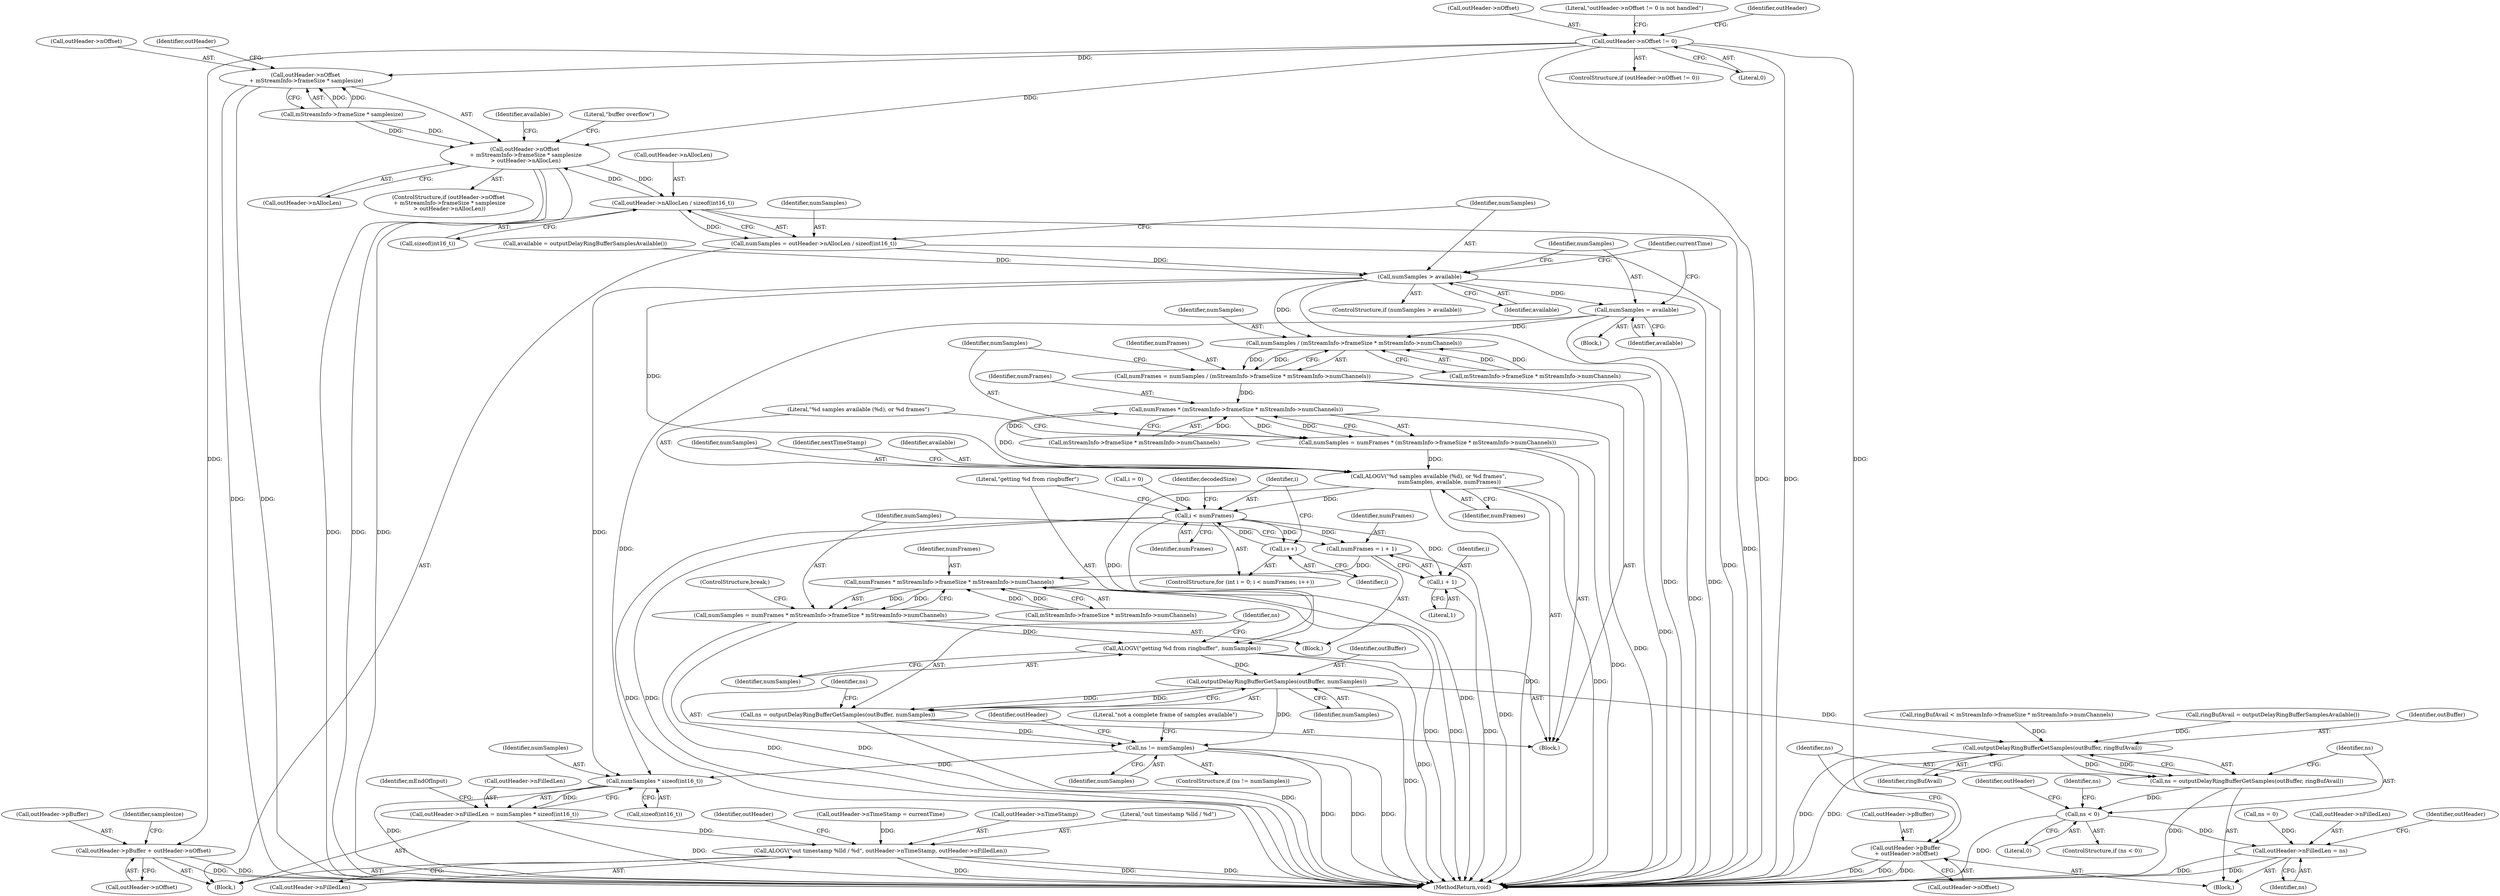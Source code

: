 digraph "0_Android_8e438e153f661e9df8db0ac41d587e940352df06@pointer" {
"1001029" [label="(Call,outHeader->nOffset != 0)"];
"1001046" [label="(Call,outHeader->pBuffer + outHeader->nOffset)"];
"1001063" [label="(Call,outHeader->nOffset\n + mStreamInfo->frameSize * samplesize\n > outHeader->nAllocLen)"];
"1001095" [label="(Call,outHeader->nAllocLen / sizeof(int16_t))"];
"1001093" [label="(Call,numSamples = outHeader->nAllocLen / sizeof(int16_t))"];
"1001102" [label="(Call,numSamples > available)"];
"1001106" [label="(Call,numSamples = available)"];
"1001119" [label="(Call,numSamples / (mStreamInfo->frameSize * mStreamInfo->numChannels))"];
"1001117" [label="(Call,numFrames = numSamples / (mStreamInfo->frameSize * mStreamInfo->numChannels))"];
"1001130" [label="(Call,numFrames * (mStreamInfo->frameSize * mStreamInfo->numChannels))"];
"1001128" [label="(Call,numSamples = numFrames * (mStreamInfo->frameSize * mStreamInfo->numChannels))"];
"1001139" [label="(Call,ALOGV(\"%d samples available (%d), or %d frames\",\n                        numSamples, available, numFrames))"];
"1001165" [label="(Call,i < numFrames)"];
"1001168" [label="(Call,i++)"];
"1001235" [label="(Call,numFrames = i + 1)"];
"1001242" [label="(Call,numFrames * mStreamInfo->frameSize * mStreamInfo->numChannels)"];
"1001240" [label="(Call,numSamples = numFrames * mStreamInfo->frameSize * mStreamInfo->numChannels)"];
"1001252" [label="(Call,ALOGV(\"getting %d from ringbuffer\", numSamples))"];
"1001258" [label="(Call,outputDelayRingBufferGetSamples(outBuffer, numSamples))"];
"1001256" [label="(Call,ns = outputDelayRingBufferGetSamples(outBuffer, numSamples))"];
"1001262" [label="(Call,ns != numSamples)"];
"1001281" [label="(Call,numSamples * sizeof(int16_t))"];
"1001277" [label="(Call,outHeader->nFilledLen = numSamples * sizeof(int16_t))"];
"1001327" [label="(Call,ALOGV(\"out timestamp %lld / %d\", outHeader->nTimeStamp, outHeader->nFilledLen))"];
"1001389" [label="(Call,outputDelayRingBufferGetSamples(outBuffer, ringBufAvail))"];
"1001387" [label="(Call,ns = outputDelayRingBufferGetSamples(outBuffer, ringBufAvail))"];
"1001393" [label="(Call,ns < 0)"];
"1001400" [label="(Call,outHeader->nFilledLen = ns)"];
"1001237" [label="(Call,i + 1)"];
"1001064" [label="(Call,outHeader->nOffset\n + mStreamInfo->frameSize * samplesize)"];
"1001379" [label="(Call,outHeader->pBuffer\n + outHeader->nOffset)"];
"1001252" [label="(Call,ALOGV(\"getting %d from ringbuffer\", numSamples))"];
"1001281" [label="(Call,numSamples * sizeof(int16_t))"];
"1001142" [label="(Identifier,available)"];
"1001259" [label="(Identifier,outBuffer)"];
"1001279" [label="(Identifier,outHeader)"];
"1001393" [label="(Call,ns < 0)"];
"1001236" [label="(Identifier,numFrames)"];
"1001068" [label="(Call,mStreamInfo->frameSize * samplesize)"];
"1001089" [label="(Call,available = outputDelayRingBufferSamplesAvailable())"];
"1001310" [label="(Call,outHeader->nTimeStamp = currentTime)"];
"1001162" [label="(Call,i = 0)"];
"1001094" [label="(Identifier,numSamples)"];
"1001130" [label="(Call,numFrames * (mStreamInfo->frameSize * mStreamInfo->numChannels))"];
"1001344" [label="(Call,ringBufAvail = outputDelayRingBufferSamplesAvailable())"];
"1001238" [label="(Identifier,i)"];
"1001243" [label="(Identifier,numFrames)"];
"1001090" [label="(Identifier,available)"];
"1001050" [label="(Call,outHeader->nOffset)"];
"1001108" [label="(Identifier,available)"];
"1001254" [label="(Identifier,numSamples)"];
"1001402" [label="(Identifier,outHeader)"];
"1001103" [label="(Identifier,numSamples)"];
"1001111" [label="(Identifier,currentTime)"];
"1001397" [label="(Call,ns = 0)"];
"1001115" [label="(Block,)"];
"1001329" [label="(Call,outHeader->nTimeStamp)"];
"1001401" [label="(Call,outHeader->nFilledLen)"];
"1001099" [label="(Call,sizeof(int16_t))"];
"1001028" [label="(ControlStructure,if (outHeader->nOffset != 0))"];
"1001167" [label="(Identifier,numFrames)"];
"1001267" [label="(Literal,\"not a complete frame of samples available\")"];
"1001332" [label="(Call,outHeader->nFilledLen)"];
"1001263" [label="(Identifier,ns)"];
"1001239" [label="(Literal,1)"];
"1001407" [label="(Identifier,outHeader)"];
"1001251" [label="(ControlStructure,break;)"];
"1001141" [label="(Identifier,numSamples)"];
"1001143" [label="(Identifier,numFrames)"];
"1001168" [label="(Call,i++)"];
"1001383" [label="(Call,outHeader->nOffset)"];
"1001282" [label="(Identifier,numSamples)"];
"1001388" [label="(Identifier,ns)"];
"1001101" [label="(ControlStructure,if (numSamples > available))"];
"1001104" [label="(Identifier,available)"];
"1001261" [label="(ControlStructure,if (ns != numSamples))"];
"1001287" [label="(Identifier,mEndOfInput)"];
"1001364" [label="(Block,)"];
"1001093" [label="(Call,numSamples = outHeader->nAllocLen / sizeof(int16_t))"];
"1001400" [label="(Call,outHeader->nFilledLen = ns)"];
"1001394" [label="(Identifier,ns)"];
"1001262" [label="(Call,ns != numSamples)"];
"1001391" [label="(Identifier,ringBufAvail)"];
"1001283" [label="(Call,sizeof(int16_t))"];
"1001328" [label="(Literal,\"out timestamp %lld / %d\")"];
"1001264" [label="(Identifier,numSamples)"];
"1001336" [label="(Identifier,outHeader)"];
"1001437" [label="(MethodReturn,void)"];
"1001046" [label="(Call,outHeader->pBuffer + outHeader->nOffset)"];
"1001160" [label="(ControlStructure,for (int i = 0; i < numFrames; i++))"];
"1001379" [label="(Call,outHeader->pBuffer\n + outHeader->nOffset)"];
"1001055" [label="(Identifier,samplesize)"];
"1001389" [label="(Call,outputDelayRingBufferGetSamples(outBuffer, ringBufAvail))"];
"1001065" [label="(Call,outHeader->nOffset)"];
"1001033" [label="(Literal,0)"];
"1001078" [label="(Literal,\"buffer overflow\")"];
"1001030" [label="(Call,outHeader->nOffset)"];
"1001047" [label="(Call,outHeader->pBuffer)"];
"1001380" [label="(Call,outHeader->pBuffer)"];
"1001327" [label="(Call,ALOGV(\"out timestamp %lld / %d\", outHeader->nTimeStamp, outHeader->nFilledLen))"];
"1001120" [label="(Identifier,numSamples)"];
"1001166" [label="(Identifier,i)"];
"1001128" [label="(Call,numSamples = numFrames * (mStreamInfo->frameSize * mStreamInfo->numChannels))"];
"1001095" [label="(Call,outHeader->nAllocLen / sizeof(int16_t))"];
"1001253" [label="(Literal,\"getting %d from ringbuffer\")"];
"1001073" [label="(Call,outHeader->nAllocLen)"];
"1001102" [label="(Call,numSamples > available)"];
"1001256" [label="(Call,ns = outputDelayRingBufferGetSamples(outBuffer, numSamples))"];
"1001062" [label="(ControlStructure,if (outHeader->nOffset\n + mStreamInfo->frameSize * samplesize\n > outHeader->nAllocLen))"];
"1001064" [label="(Call,outHeader->nOffset\n + mStreamInfo->frameSize * samplesize)"];
"1001029" [label="(Call,outHeader->nOffset != 0)"];
"1001063" [label="(Call,outHeader->nOffset\n + mStreamInfo->frameSize * samplesize\n > outHeader->nAllocLen)"];
"1001277" [label="(Call,outHeader->nFilledLen = numSamples * sizeof(int16_t))"];
"1001390" [label="(Identifier,outBuffer)"];
"1001106" [label="(Call,numSamples = available)"];
"1001260" [label="(Identifier,numSamples)"];
"1001139" [label="(Call,ALOGV(\"%d samples available (%d), or %d frames\",\n                        numSamples, available, numFrames))"];
"1001132" [label="(Call,mStreamInfo->frameSize * mStreamInfo->numChannels)"];
"1001235" [label="(Call,numFrames = i + 1)"];
"1001165" [label="(Call,i < numFrames)"];
"1001241" [label="(Identifier,numSamples)"];
"1001404" [label="(Identifier,ns)"];
"1001242" [label="(Call,numFrames * mStreamInfo->frameSize * mStreamInfo->numChannels)"];
"1001036" [label="(Literal,\"outHeader->nOffset != 0 is not handled\")"];
"1001131" [label="(Identifier,numFrames)"];
"1001257" [label="(Identifier,ns)"];
"1001074" [label="(Identifier,outHeader)"];
"1001398" [label="(Identifier,ns)"];
"1001278" [label="(Call,outHeader->nFilledLen)"];
"1001105" [label="(Block,)"];
"1001096" [label="(Call,outHeader->nAllocLen)"];
"1001117" [label="(Call,numFrames = numSamples / (mStreamInfo->frameSize * mStreamInfo->numChannels))"];
"1001258" [label="(Call,outputDelayRingBufferGetSamples(outBuffer, numSamples))"];
"1001392" [label="(ControlStructure,if (ns < 0))"];
"1001173" [label="(Identifier,decodedSize)"];
"1001395" [label="(Literal,0)"];
"1001237" [label="(Call,i + 1)"];
"1001048" [label="(Identifier,outHeader)"];
"1001121" [label="(Call,mStreamInfo->frameSize * mStreamInfo->numChannels)"];
"1001387" [label="(Call,ns = outputDelayRingBufferGetSamples(outBuffer, ringBufAvail))"];
"1001119" [label="(Call,numSamples / (mStreamInfo->frameSize * mStreamInfo->numChannels))"];
"1001118" [label="(Identifier,numFrames)"];
"1001169" [label="(Identifier,i)"];
"1001351" [label="(Call,ringBufAvail < mStreamInfo->frameSize * mStreamInfo->numChannels)"];
"1001129" [label="(Identifier,numSamples)"];
"1001207" [label="(Block,)"];
"1001016" [label="(Block,)"];
"1001146" [label="(Identifier,nextTimeStamp)"];
"1001140" [label="(Literal,\"%d samples available (%d), or %d frames\")"];
"1001240" [label="(Call,numSamples = numFrames * mStreamInfo->frameSize * mStreamInfo->numChannels)"];
"1001107" [label="(Identifier,numSamples)"];
"1001244" [label="(Call,mStreamInfo->frameSize * mStreamInfo->numChannels)"];
"1001029" -> "1001028"  [label="AST: "];
"1001029" -> "1001033"  [label="CFG: "];
"1001030" -> "1001029"  [label="AST: "];
"1001033" -> "1001029"  [label="AST: "];
"1001036" -> "1001029"  [label="CFG: "];
"1001048" -> "1001029"  [label="CFG: "];
"1001029" -> "1001437"  [label="DDG: "];
"1001029" -> "1001437"  [label="DDG: "];
"1001029" -> "1001046"  [label="DDG: "];
"1001029" -> "1001063"  [label="DDG: "];
"1001029" -> "1001064"  [label="DDG: "];
"1001029" -> "1001379"  [label="DDG: "];
"1001046" -> "1001016"  [label="AST: "];
"1001046" -> "1001050"  [label="CFG: "];
"1001047" -> "1001046"  [label="AST: "];
"1001050" -> "1001046"  [label="AST: "];
"1001055" -> "1001046"  [label="CFG: "];
"1001046" -> "1001437"  [label="DDG: "];
"1001046" -> "1001437"  [label="DDG: "];
"1001063" -> "1001062"  [label="AST: "];
"1001063" -> "1001073"  [label="CFG: "];
"1001064" -> "1001063"  [label="AST: "];
"1001073" -> "1001063"  [label="AST: "];
"1001078" -> "1001063"  [label="CFG: "];
"1001090" -> "1001063"  [label="CFG: "];
"1001063" -> "1001437"  [label="DDG: "];
"1001063" -> "1001437"  [label="DDG: "];
"1001063" -> "1001437"  [label="DDG: "];
"1001068" -> "1001063"  [label="DDG: "];
"1001068" -> "1001063"  [label="DDG: "];
"1001095" -> "1001063"  [label="DDG: "];
"1001063" -> "1001095"  [label="DDG: "];
"1001095" -> "1001093"  [label="AST: "];
"1001095" -> "1001099"  [label="CFG: "];
"1001096" -> "1001095"  [label="AST: "];
"1001099" -> "1001095"  [label="AST: "];
"1001093" -> "1001095"  [label="CFG: "];
"1001095" -> "1001437"  [label="DDG: "];
"1001095" -> "1001093"  [label="DDG: "];
"1001093" -> "1001016"  [label="AST: "];
"1001094" -> "1001093"  [label="AST: "];
"1001103" -> "1001093"  [label="CFG: "];
"1001093" -> "1001437"  [label="DDG: "];
"1001093" -> "1001102"  [label="DDG: "];
"1001102" -> "1001101"  [label="AST: "];
"1001102" -> "1001104"  [label="CFG: "];
"1001103" -> "1001102"  [label="AST: "];
"1001104" -> "1001102"  [label="AST: "];
"1001107" -> "1001102"  [label="CFG: "];
"1001111" -> "1001102"  [label="CFG: "];
"1001102" -> "1001437"  [label="DDG: "];
"1001102" -> "1001437"  [label="DDG: "];
"1001089" -> "1001102"  [label="DDG: "];
"1001102" -> "1001106"  [label="DDG: "];
"1001102" -> "1001119"  [label="DDG: "];
"1001102" -> "1001139"  [label="DDG: "];
"1001102" -> "1001281"  [label="DDG: "];
"1001106" -> "1001105"  [label="AST: "];
"1001106" -> "1001108"  [label="CFG: "];
"1001107" -> "1001106"  [label="AST: "];
"1001108" -> "1001106"  [label="AST: "];
"1001111" -> "1001106"  [label="CFG: "];
"1001106" -> "1001437"  [label="DDG: "];
"1001106" -> "1001119"  [label="DDG: "];
"1001106" -> "1001281"  [label="DDG: "];
"1001119" -> "1001117"  [label="AST: "];
"1001119" -> "1001121"  [label="CFG: "];
"1001120" -> "1001119"  [label="AST: "];
"1001121" -> "1001119"  [label="AST: "];
"1001117" -> "1001119"  [label="CFG: "];
"1001119" -> "1001117"  [label="DDG: "];
"1001119" -> "1001117"  [label="DDG: "];
"1001121" -> "1001119"  [label="DDG: "];
"1001121" -> "1001119"  [label="DDG: "];
"1001117" -> "1001115"  [label="AST: "];
"1001118" -> "1001117"  [label="AST: "];
"1001129" -> "1001117"  [label="CFG: "];
"1001117" -> "1001437"  [label="DDG: "];
"1001117" -> "1001130"  [label="DDG: "];
"1001130" -> "1001128"  [label="AST: "];
"1001130" -> "1001132"  [label="CFG: "];
"1001131" -> "1001130"  [label="AST: "];
"1001132" -> "1001130"  [label="AST: "];
"1001128" -> "1001130"  [label="CFG: "];
"1001130" -> "1001437"  [label="DDG: "];
"1001130" -> "1001128"  [label="DDG: "];
"1001130" -> "1001128"  [label="DDG: "];
"1001132" -> "1001130"  [label="DDG: "];
"1001132" -> "1001130"  [label="DDG: "];
"1001130" -> "1001139"  [label="DDG: "];
"1001128" -> "1001115"  [label="AST: "];
"1001129" -> "1001128"  [label="AST: "];
"1001140" -> "1001128"  [label="CFG: "];
"1001128" -> "1001437"  [label="DDG: "];
"1001128" -> "1001139"  [label="DDG: "];
"1001139" -> "1001115"  [label="AST: "];
"1001139" -> "1001143"  [label="CFG: "];
"1001140" -> "1001139"  [label="AST: "];
"1001141" -> "1001139"  [label="AST: "];
"1001142" -> "1001139"  [label="AST: "];
"1001143" -> "1001139"  [label="AST: "];
"1001146" -> "1001139"  [label="CFG: "];
"1001139" -> "1001437"  [label="DDG: "];
"1001139" -> "1001437"  [label="DDG: "];
"1001139" -> "1001165"  [label="DDG: "];
"1001139" -> "1001252"  [label="DDG: "];
"1001165" -> "1001160"  [label="AST: "];
"1001165" -> "1001167"  [label="CFG: "];
"1001166" -> "1001165"  [label="AST: "];
"1001167" -> "1001165"  [label="AST: "];
"1001173" -> "1001165"  [label="CFG: "];
"1001253" -> "1001165"  [label="CFG: "];
"1001165" -> "1001437"  [label="DDG: "];
"1001165" -> "1001437"  [label="DDG: "];
"1001165" -> "1001437"  [label="DDG: "];
"1001162" -> "1001165"  [label="DDG: "];
"1001168" -> "1001165"  [label="DDG: "];
"1001165" -> "1001168"  [label="DDG: "];
"1001165" -> "1001235"  [label="DDG: "];
"1001165" -> "1001237"  [label="DDG: "];
"1001168" -> "1001160"  [label="AST: "];
"1001168" -> "1001169"  [label="CFG: "];
"1001169" -> "1001168"  [label="AST: "];
"1001166" -> "1001168"  [label="CFG: "];
"1001235" -> "1001207"  [label="AST: "];
"1001235" -> "1001237"  [label="CFG: "];
"1001236" -> "1001235"  [label="AST: "];
"1001237" -> "1001235"  [label="AST: "];
"1001241" -> "1001235"  [label="CFG: "];
"1001235" -> "1001437"  [label="DDG: "];
"1001235" -> "1001242"  [label="DDG: "];
"1001242" -> "1001240"  [label="AST: "];
"1001242" -> "1001244"  [label="CFG: "];
"1001243" -> "1001242"  [label="AST: "];
"1001244" -> "1001242"  [label="AST: "];
"1001240" -> "1001242"  [label="CFG: "];
"1001242" -> "1001437"  [label="DDG: "];
"1001242" -> "1001437"  [label="DDG: "];
"1001242" -> "1001240"  [label="DDG: "];
"1001242" -> "1001240"  [label="DDG: "];
"1001244" -> "1001242"  [label="DDG: "];
"1001244" -> "1001242"  [label="DDG: "];
"1001240" -> "1001207"  [label="AST: "];
"1001241" -> "1001240"  [label="AST: "];
"1001251" -> "1001240"  [label="CFG: "];
"1001240" -> "1001437"  [label="DDG: "];
"1001240" -> "1001437"  [label="DDG: "];
"1001240" -> "1001252"  [label="DDG: "];
"1001252" -> "1001115"  [label="AST: "];
"1001252" -> "1001254"  [label="CFG: "];
"1001253" -> "1001252"  [label="AST: "];
"1001254" -> "1001252"  [label="AST: "];
"1001257" -> "1001252"  [label="CFG: "];
"1001252" -> "1001437"  [label="DDG: "];
"1001252" -> "1001258"  [label="DDG: "];
"1001258" -> "1001256"  [label="AST: "];
"1001258" -> "1001260"  [label="CFG: "];
"1001259" -> "1001258"  [label="AST: "];
"1001260" -> "1001258"  [label="AST: "];
"1001256" -> "1001258"  [label="CFG: "];
"1001258" -> "1001437"  [label="DDG: "];
"1001258" -> "1001256"  [label="DDG: "];
"1001258" -> "1001256"  [label="DDG: "];
"1001258" -> "1001262"  [label="DDG: "];
"1001258" -> "1001389"  [label="DDG: "];
"1001256" -> "1001115"  [label="AST: "];
"1001257" -> "1001256"  [label="AST: "];
"1001263" -> "1001256"  [label="CFG: "];
"1001256" -> "1001437"  [label="DDG: "];
"1001256" -> "1001262"  [label="DDG: "];
"1001262" -> "1001261"  [label="AST: "];
"1001262" -> "1001264"  [label="CFG: "];
"1001263" -> "1001262"  [label="AST: "];
"1001264" -> "1001262"  [label="AST: "];
"1001267" -> "1001262"  [label="CFG: "];
"1001279" -> "1001262"  [label="CFG: "];
"1001262" -> "1001437"  [label="DDG: "];
"1001262" -> "1001437"  [label="DDG: "];
"1001262" -> "1001437"  [label="DDG: "];
"1001262" -> "1001281"  [label="DDG: "];
"1001281" -> "1001277"  [label="AST: "];
"1001281" -> "1001283"  [label="CFG: "];
"1001282" -> "1001281"  [label="AST: "];
"1001283" -> "1001281"  [label="AST: "];
"1001277" -> "1001281"  [label="CFG: "];
"1001281" -> "1001437"  [label="DDG: "];
"1001281" -> "1001277"  [label="DDG: "];
"1001277" -> "1001016"  [label="AST: "];
"1001278" -> "1001277"  [label="AST: "];
"1001287" -> "1001277"  [label="CFG: "];
"1001277" -> "1001437"  [label="DDG: "];
"1001277" -> "1001327"  [label="DDG: "];
"1001327" -> "1001016"  [label="AST: "];
"1001327" -> "1001332"  [label="CFG: "];
"1001328" -> "1001327"  [label="AST: "];
"1001329" -> "1001327"  [label="AST: "];
"1001332" -> "1001327"  [label="AST: "];
"1001336" -> "1001327"  [label="CFG: "];
"1001327" -> "1001437"  [label="DDG: "];
"1001327" -> "1001437"  [label="DDG: "];
"1001327" -> "1001437"  [label="DDG: "];
"1001310" -> "1001327"  [label="DDG: "];
"1001389" -> "1001387"  [label="AST: "];
"1001389" -> "1001391"  [label="CFG: "];
"1001390" -> "1001389"  [label="AST: "];
"1001391" -> "1001389"  [label="AST: "];
"1001387" -> "1001389"  [label="CFG: "];
"1001389" -> "1001437"  [label="DDG: "];
"1001389" -> "1001437"  [label="DDG: "];
"1001389" -> "1001387"  [label="DDG: "];
"1001389" -> "1001387"  [label="DDG: "];
"1001351" -> "1001389"  [label="DDG: "];
"1001344" -> "1001389"  [label="DDG: "];
"1001387" -> "1001364"  [label="AST: "];
"1001388" -> "1001387"  [label="AST: "];
"1001394" -> "1001387"  [label="CFG: "];
"1001387" -> "1001437"  [label="DDG: "];
"1001387" -> "1001393"  [label="DDG: "];
"1001393" -> "1001392"  [label="AST: "];
"1001393" -> "1001395"  [label="CFG: "];
"1001394" -> "1001393"  [label="AST: "];
"1001395" -> "1001393"  [label="AST: "];
"1001398" -> "1001393"  [label="CFG: "];
"1001402" -> "1001393"  [label="CFG: "];
"1001393" -> "1001437"  [label="DDG: "];
"1001393" -> "1001400"  [label="DDG: "];
"1001400" -> "1001364"  [label="AST: "];
"1001400" -> "1001404"  [label="CFG: "];
"1001401" -> "1001400"  [label="AST: "];
"1001404" -> "1001400"  [label="AST: "];
"1001407" -> "1001400"  [label="CFG: "];
"1001400" -> "1001437"  [label="DDG: "];
"1001400" -> "1001437"  [label="DDG: "];
"1001397" -> "1001400"  [label="DDG: "];
"1001237" -> "1001239"  [label="CFG: "];
"1001238" -> "1001237"  [label="AST: "];
"1001239" -> "1001237"  [label="AST: "];
"1001237" -> "1001437"  [label="DDG: "];
"1001064" -> "1001068"  [label="CFG: "];
"1001065" -> "1001064"  [label="AST: "];
"1001068" -> "1001064"  [label="AST: "];
"1001074" -> "1001064"  [label="CFG: "];
"1001064" -> "1001437"  [label="DDG: "];
"1001064" -> "1001437"  [label="DDG: "];
"1001068" -> "1001064"  [label="DDG: "];
"1001068" -> "1001064"  [label="DDG: "];
"1001379" -> "1001364"  [label="AST: "];
"1001379" -> "1001383"  [label="CFG: "];
"1001380" -> "1001379"  [label="AST: "];
"1001383" -> "1001379"  [label="AST: "];
"1001388" -> "1001379"  [label="CFG: "];
"1001379" -> "1001437"  [label="DDG: "];
"1001379" -> "1001437"  [label="DDG: "];
"1001379" -> "1001437"  [label="DDG: "];
}
